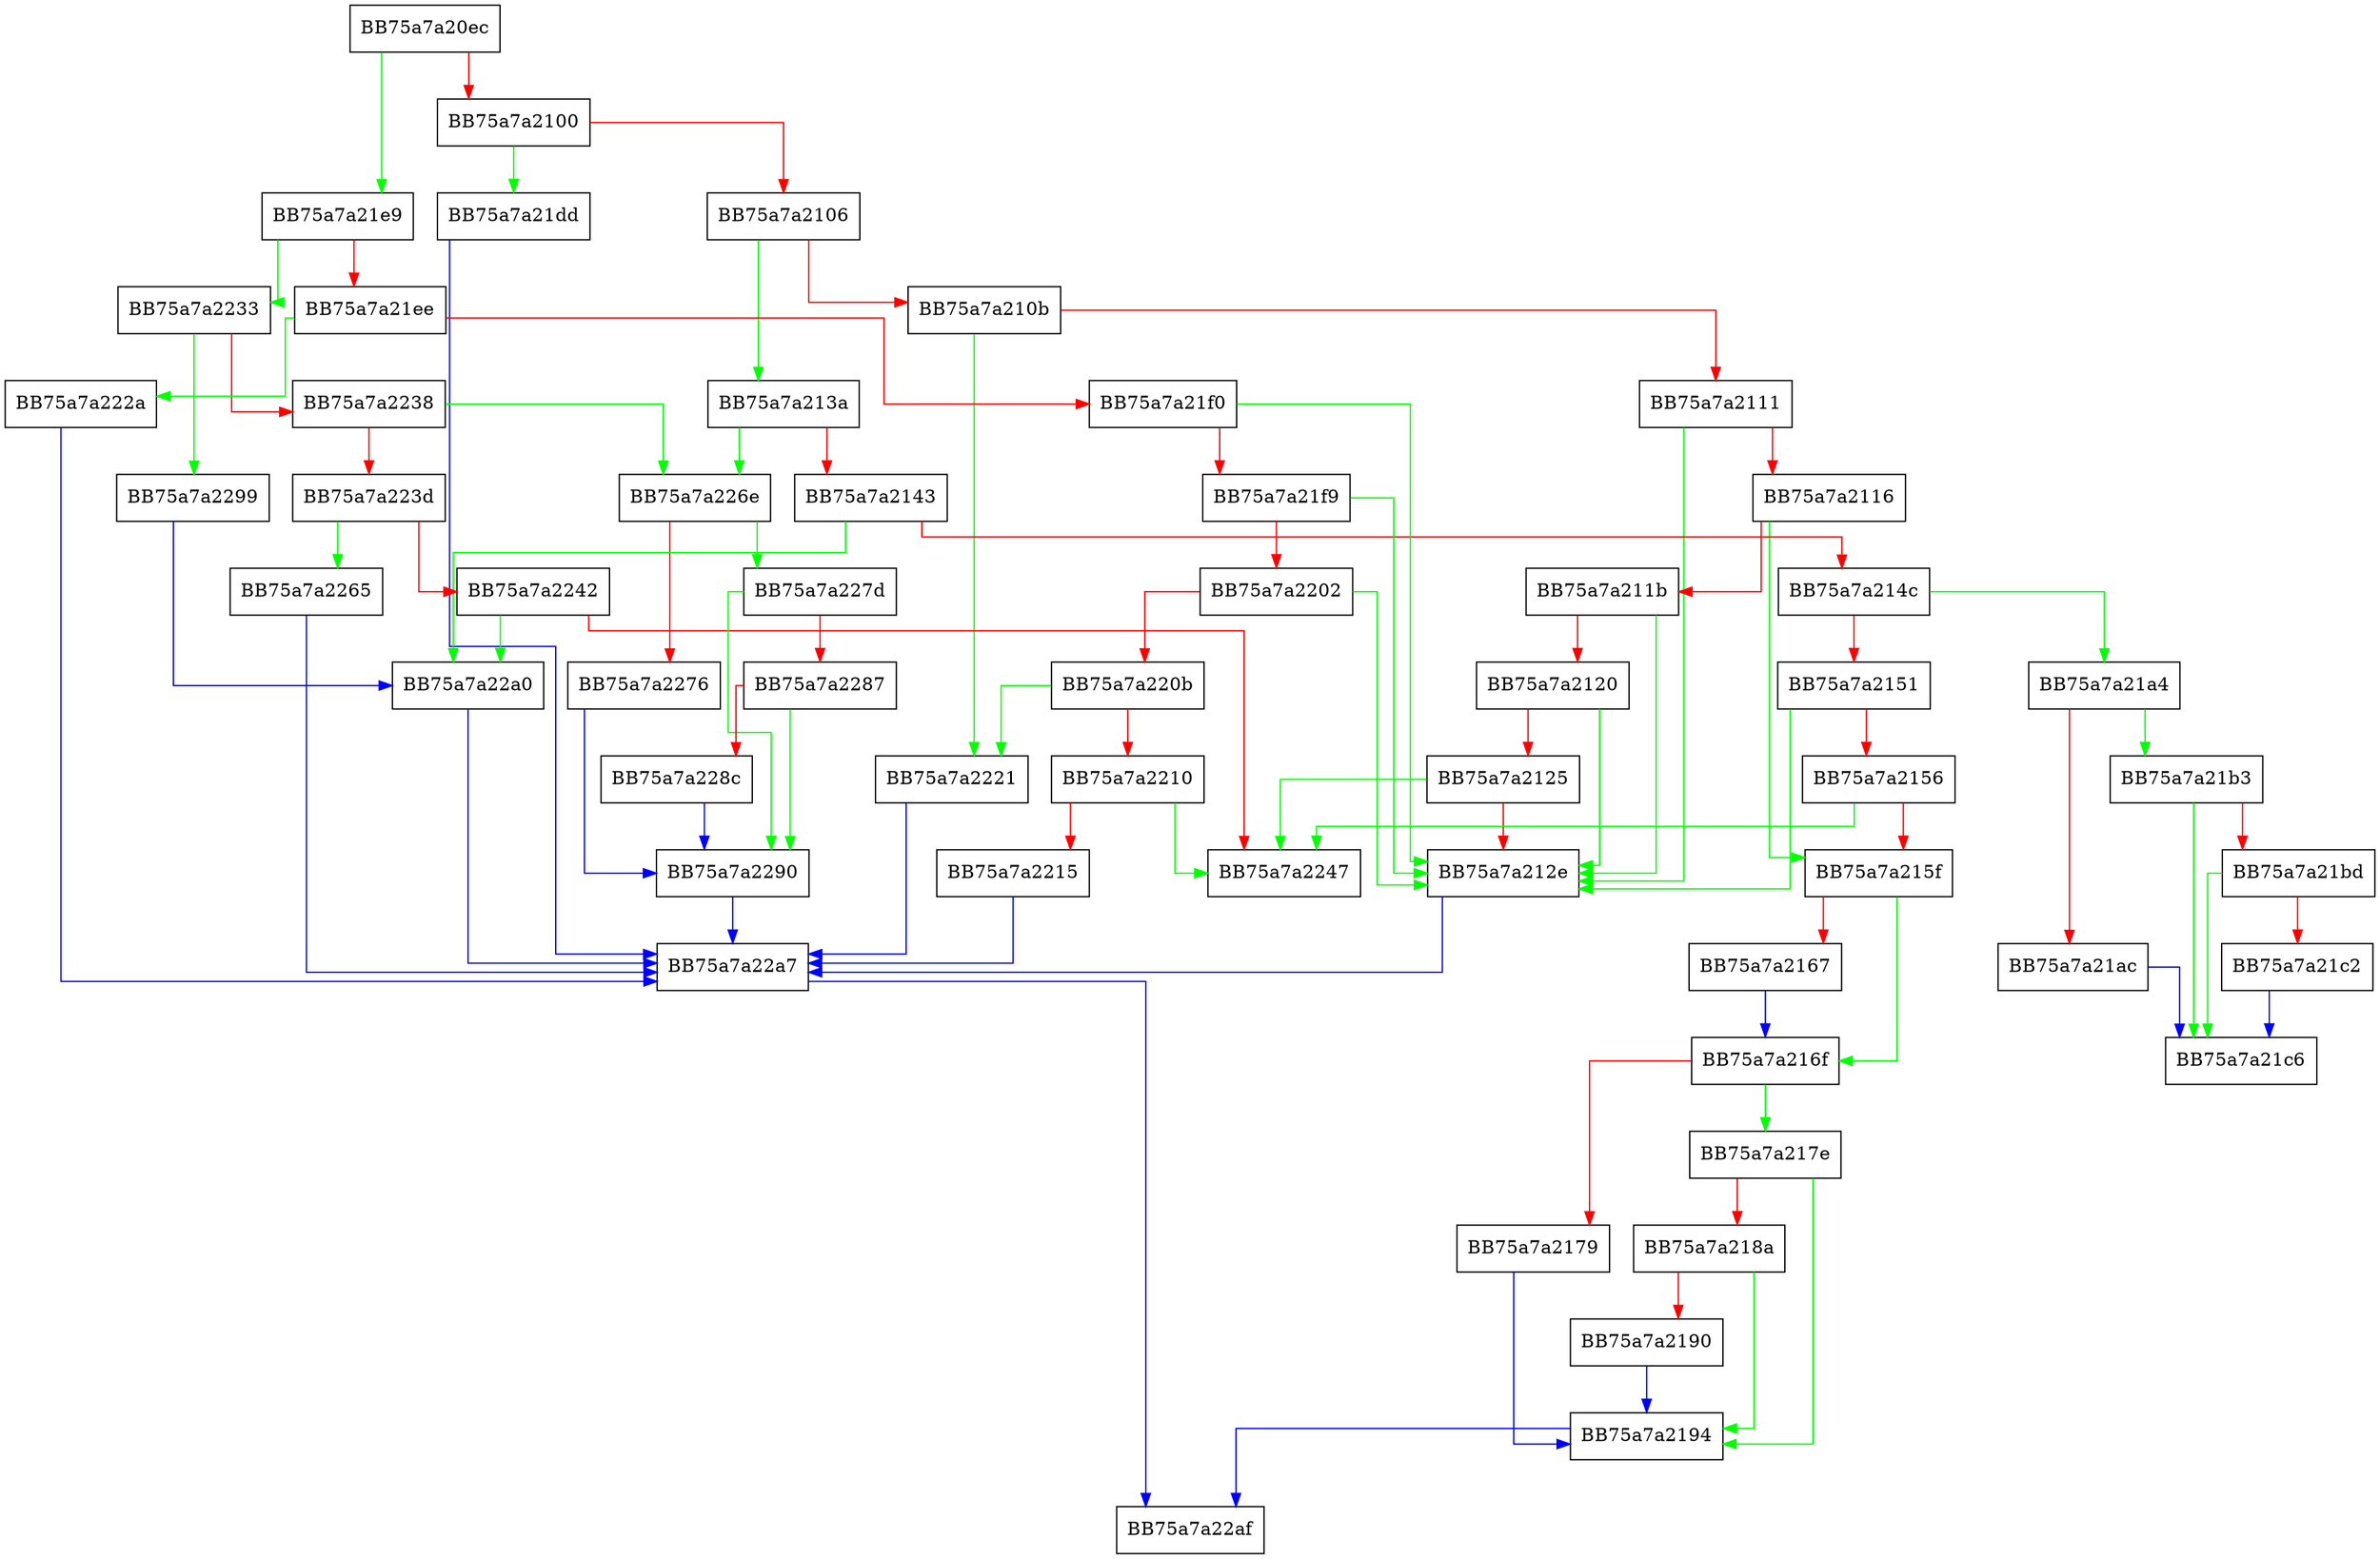 digraph scan_conversion_specifier {
  node [shape="box"];
  graph [splines=ortho];
  BB75a7a20ec -> BB75a7a21e9 [color="green"];
  BB75a7a20ec -> BB75a7a2100 [color="red"];
  BB75a7a2100 -> BB75a7a21dd [color="green"];
  BB75a7a2100 -> BB75a7a2106 [color="red"];
  BB75a7a2106 -> BB75a7a213a [color="green"];
  BB75a7a2106 -> BB75a7a210b [color="red"];
  BB75a7a210b -> BB75a7a2221 [color="green"];
  BB75a7a210b -> BB75a7a2111 [color="red"];
  BB75a7a2111 -> BB75a7a212e [color="green"];
  BB75a7a2111 -> BB75a7a2116 [color="red"];
  BB75a7a2116 -> BB75a7a215f [color="green"];
  BB75a7a2116 -> BB75a7a211b [color="red"];
  BB75a7a211b -> BB75a7a212e [color="green"];
  BB75a7a211b -> BB75a7a2120 [color="red"];
  BB75a7a2120 -> BB75a7a212e [color="green"];
  BB75a7a2120 -> BB75a7a2125 [color="red"];
  BB75a7a2125 -> BB75a7a2247 [color="green"];
  BB75a7a2125 -> BB75a7a212e [color="red"];
  BB75a7a212e -> BB75a7a22a7 [color="blue"];
  BB75a7a213a -> BB75a7a226e [color="green"];
  BB75a7a213a -> BB75a7a2143 [color="red"];
  BB75a7a2143 -> BB75a7a22a0 [color="green"];
  BB75a7a2143 -> BB75a7a214c [color="red"];
  BB75a7a214c -> BB75a7a21a4 [color="green"];
  BB75a7a214c -> BB75a7a2151 [color="red"];
  BB75a7a2151 -> BB75a7a212e [color="green"];
  BB75a7a2151 -> BB75a7a2156 [color="red"];
  BB75a7a2156 -> BB75a7a2247 [color="green"];
  BB75a7a2156 -> BB75a7a215f [color="red"];
  BB75a7a215f -> BB75a7a216f [color="green"];
  BB75a7a215f -> BB75a7a2167 [color="red"];
  BB75a7a2167 -> BB75a7a216f [color="blue"];
  BB75a7a216f -> BB75a7a217e [color="green"];
  BB75a7a216f -> BB75a7a2179 [color="red"];
  BB75a7a2179 -> BB75a7a2194 [color="blue"];
  BB75a7a217e -> BB75a7a2194 [color="green"];
  BB75a7a217e -> BB75a7a218a [color="red"];
  BB75a7a218a -> BB75a7a2194 [color="green"];
  BB75a7a218a -> BB75a7a2190 [color="red"];
  BB75a7a2190 -> BB75a7a2194 [color="blue"];
  BB75a7a2194 -> BB75a7a22af [color="blue"];
  BB75a7a21a4 -> BB75a7a21b3 [color="green"];
  BB75a7a21a4 -> BB75a7a21ac [color="red"];
  BB75a7a21ac -> BB75a7a21c6 [color="blue"];
  BB75a7a21b3 -> BB75a7a21c6 [color="green"];
  BB75a7a21b3 -> BB75a7a21bd [color="red"];
  BB75a7a21bd -> BB75a7a21c6 [color="green"];
  BB75a7a21bd -> BB75a7a21c2 [color="red"];
  BB75a7a21c2 -> BB75a7a21c6 [color="blue"];
  BB75a7a21dd -> BB75a7a22a7 [color="blue"];
  BB75a7a21e9 -> BB75a7a2233 [color="green"];
  BB75a7a21e9 -> BB75a7a21ee [color="red"];
  BB75a7a21ee -> BB75a7a222a [color="green"];
  BB75a7a21ee -> BB75a7a21f0 [color="red"];
  BB75a7a21f0 -> BB75a7a212e [color="green"];
  BB75a7a21f0 -> BB75a7a21f9 [color="red"];
  BB75a7a21f9 -> BB75a7a212e [color="green"];
  BB75a7a21f9 -> BB75a7a2202 [color="red"];
  BB75a7a2202 -> BB75a7a212e [color="green"];
  BB75a7a2202 -> BB75a7a220b [color="red"];
  BB75a7a220b -> BB75a7a2221 [color="green"];
  BB75a7a220b -> BB75a7a2210 [color="red"];
  BB75a7a2210 -> BB75a7a2247 [color="green"];
  BB75a7a2210 -> BB75a7a2215 [color="red"];
  BB75a7a2215 -> BB75a7a22a7 [color="blue"];
  BB75a7a2221 -> BB75a7a22a7 [color="blue"];
  BB75a7a222a -> BB75a7a22a7 [color="blue"];
  BB75a7a2233 -> BB75a7a2299 [color="green"];
  BB75a7a2233 -> BB75a7a2238 [color="red"];
  BB75a7a2238 -> BB75a7a226e [color="green"];
  BB75a7a2238 -> BB75a7a223d [color="red"];
  BB75a7a223d -> BB75a7a2265 [color="green"];
  BB75a7a223d -> BB75a7a2242 [color="red"];
  BB75a7a2242 -> BB75a7a22a0 [color="green"];
  BB75a7a2242 -> BB75a7a2247 [color="red"];
  BB75a7a2265 -> BB75a7a22a7 [color="blue"];
  BB75a7a226e -> BB75a7a227d [color="green"];
  BB75a7a226e -> BB75a7a2276 [color="red"];
  BB75a7a2276 -> BB75a7a2290 [color="blue"];
  BB75a7a227d -> BB75a7a2290 [color="green"];
  BB75a7a227d -> BB75a7a2287 [color="red"];
  BB75a7a2287 -> BB75a7a2290 [color="green"];
  BB75a7a2287 -> BB75a7a228c [color="red"];
  BB75a7a228c -> BB75a7a2290 [color="blue"];
  BB75a7a2290 -> BB75a7a22a7 [color="blue"];
  BB75a7a2299 -> BB75a7a22a0 [color="blue"];
  BB75a7a22a0 -> BB75a7a22a7 [color="blue"];
  BB75a7a22a7 -> BB75a7a22af [color="blue"];
}